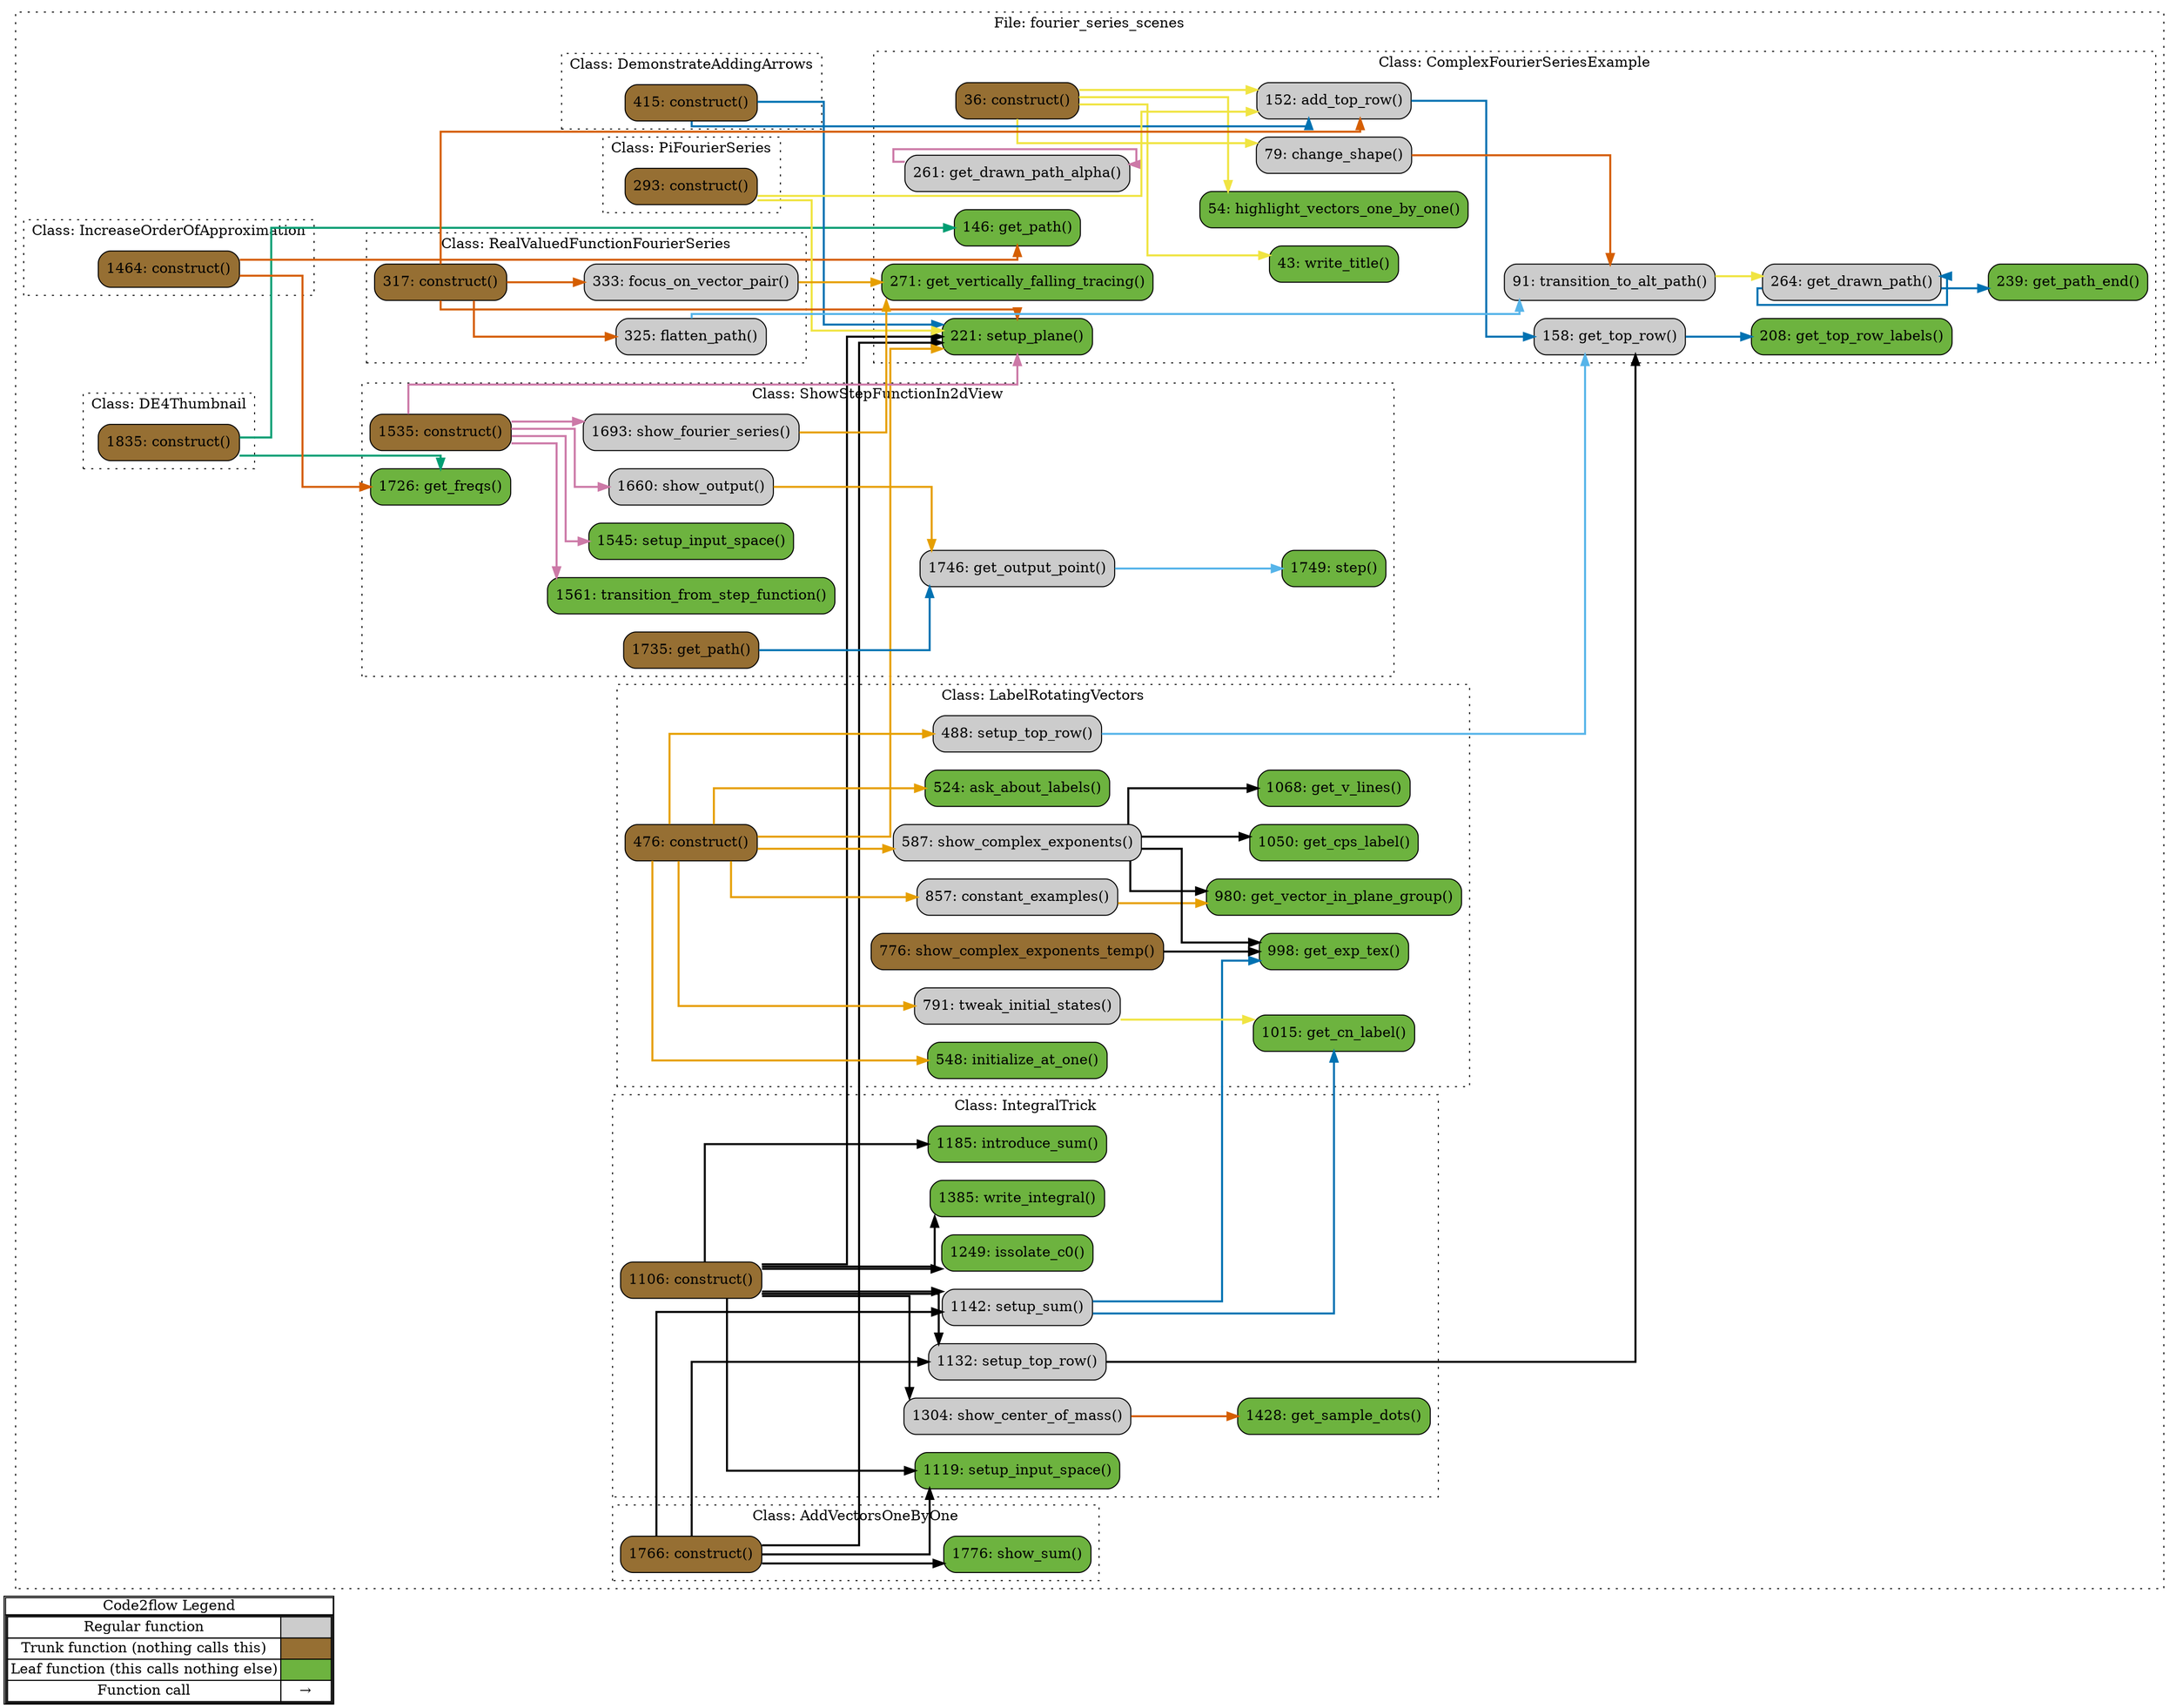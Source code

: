 digraph G {
concentrate=true;
splines="ortho";
rankdir="LR";
subgraph legend{
    rank = min;
    label = "legend";
    Legend [shape=none, margin=0, label = <
        <table cellspacing="0" cellpadding="0" border="1"><tr><td>Code2flow Legend</td></tr><tr><td>
        <table cellspacing="0">
        <tr><td>Regular function</td><td width="50px" bgcolor='#cccccc'></td></tr>
        <tr><td>Trunk function (nothing calls this)</td><td bgcolor='#966F33'></td></tr>
        <tr><td>Leaf function (this calls nothing else)</td><td bgcolor='#6db33f'></td></tr>
        <tr><td>Function call</td><td><font color='black'>&#8594;</font></td></tr>
        </table></td></tr></table>
        >];
}node_519bb678 [label="1766: construct()" name="fourier_series_scenes::AddVectorsOneByOne.construct" shape="rect" style="rounded,filled" fillcolor="#966F33" ];
node_e76580a8 [label="1776: show_sum()" name="fourier_series_scenes::AddVectorsOneByOne.show_sum" shape="rect" style="rounded,filled" fillcolor="#6db33f" ];
node_01df0e7d [label="152: add_top_row()" name="fourier_series_scenes::ComplexFourierSeriesExample.add_top_row" shape="rect" style="rounded,filled" fillcolor="#cccccc" ];
node_9e1d886e [label="79: change_shape()" name="fourier_series_scenes::ComplexFourierSeriesExample.change_shape" shape="rect" style="rounded,filled" fillcolor="#cccccc" ];
node_cb2bb37c [label="36: construct()" name="fourier_series_scenes::ComplexFourierSeriesExample.construct" shape="rect" style="rounded,filled" fillcolor="#966F33" ];
node_80a758d5 [label="264: get_drawn_path()" name="fourier_series_scenes::ComplexFourierSeriesExample.get_drawn_path" shape="rect" style="rounded,filled" fillcolor="#cccccc" ];
node_22e46aef [label="261: get_drawn_path_alpha()" name="fourier_series_scenes::ComplexFourierSeriesExample.get_drawn_path_alpha" shape="rect" style="rounded,filled" fillcolor="#cccccc" ];
node_6139abc5 [label="146: get_path()" name="fourier_series_scenes::ComplexFourierSeriesExample.get_path" shape="rect" style="rounded,filled" fillcolor="#6db33f" ];
node_7bf481b1 [label="239: get_path_end()" name="fourier_series_scenes::ComplexFourierSeriesExample.get_path_end" shape="rect" style="rounded,filled" fillcolor="#6db33f" ];
node_00a2d665 [label="158: get_top_row()" name="fourier_series_scenes::ComplexFourierSeriesExample.get_top_row" shape="rect" style="rounded,filled" fillcolor="#cccccc" ];
node_be5e5cc3 [label="208: get_top_row_labels()" name="fourier_series_scenes::ComplexFourierSeriesExample.get_top_row_labels" shape="rect" style="rounded,filled" fillcolor="#6db33f" ];
node_f55fe510 [label="271: get_vertically_falling_tracing()" name="fourier_series_scenes::ComplexFourierSeriesExample.get_vertically_falling_tracing" shape="rect" style="rounded,filled" fillcolor="#6db33f" ];
node_10882874 [label="54: highlight_vectors_one_by_one()" name="fourier_series_scenes::ComplexFourierSeriesExample.highlight_vectors_one_by_one" shape="rect" style="rounded,filled" fillcolor="#6db33f" ];
node_6c55fa36 [label="221: setup_plane()" name="fourier_series_scenes::ComplexFourierSeriesExample.setup_plane" shape="rect" style="rounded,filled" fillcolor="#6db33f" ];
node_0c7f7114 [label="91: transition_to_alt_path()" name="fourier_series_scenes::ComplexFourierSeriesExample.transition_to_alt_path" shape="rect" style="rounded,filled" fillcolor="#cccccc" ];
node_439ebe08 [label="43: write_title()" name="fourier_series_scenes::ComplexFourierSeriesExample.write_title" shape="rect" style="rounded,filled" fillcolor="#6db33f" ];
node_2fbc069b [label="1835: construct()" name="fourier_series_scenes::DE4Thumbnail.construct" shape="rect" style="rounded,filled" fillcolor="#966F33" ];
node_80effea5 [label="415: construct()" name="fourier_series_scenes::DemonstrateAddingArrows.construct" shape="rect" style="rounded,filled" fillcolor="#966F33" ];
node_7b67b226 [label="1464: construct()" name="fourier_series_scenes::IncreaseOrderOfApproximation.construct" shape="rect" style="rounded,filled" fillcolor="#966F33" ];
node_8db569b8 [label="1106: construct()" name="fourier_series_scenes::IntegralTrick.construct" shape="rect" style="rounded,filled" fillcolor="#966F33" ];
node_c3a63443 [label="1428: get_sample_dots()" name="fourier_series_scenes::IntegralTrick.get_sample_dots" shape="rect" style="rounded,filled" fillcolor="#6db33f" ];
node_c9d050cd [label="1185: introduce_sum()" name="fourier_series_scenes::IntegralTrick.introduce_sum" shape="rect" style="rounded,filled" fillcolor="#6db33f" ];
node_a4e4bae3 [label="1249: issolate_c0()" name="fourier_series_scenes::IntegralTrick.issolate_c0" shape="rect" style="rounded,filled" fillcolor="#6db33f" ];
node_35ce1908 [label="1119: setup_input_space()" name="fourier_series_scenes::IntegralTrick.setup_input_space" shape="rect" style="rounded,filled" fillcolor="#6db33f" ];
node_ed64dfcd [label="1142: setup_sum()" name="fourier_series_scenes::IntegralTrick.setup_sum" shape="rect" style="rounded,filled" fillcolor="#cccccc" ];
node_ffe850f0 [label="1132: setup_top_row()" name="fourier_series_scenes::IntegralTrick.setup_top_row" shape="rect" style="rounded,filled" fillcolor="#cccccc" ];
node_13c57246 [label="1304: show_center_of_mass()" name="fourier_series_scenes::IntegralTrick.show_center_of_mass" shape="rect" style="rounded,filled" fillcolor="#cccccc" ];
node_74664c63 [label="1385: write_integral()" name="fourier_series_scenes::IntegralTrick.write_integral" shape="rect" style="rounded,filled" fillcolor="#6db33f" ];
node_0c768247 [label="524: ask_about_labels()" name="fourier_series_scenes::LabelRotatingVectors.ask_about_labels" shape="rect" style="rounded,filled" fillcolor="#6db33f" ];
node_4b7f75d1 [label="857: constant_examples()" name="fourier_series_scenes::LabelRotatingVectors.constant_examples" shape="rect" style="rounded,filled" fillcolor="#cccccc" ];
node_24a18079 [label="476: construct()" name="fourier_series_scenes::LabelRotatingVectors.construct" shape="rect" style="rounded,filled" fillcolor="#966F33" ];
node_7a9d3098 [label="1015: get_cn_label()" name="fourier_series_scenes::LabelRotatingVectors.get_cn_label" shape="rect" style="rounded,filled" fillcolor="#6db33f" ];
node_50b287fb [label="1050: get_cps_label()" name="fourier_series_scenes::LabelRotatingVectors.get_cps_label" shape="rect" style="rounded,filled" fillcolor="#6db33f" ];
node_9d5a05f3 [label="998: get_exp_tex()" name="fourier_series_scenes::LabelRotatingVectors.get_exp_tex" shape="rect" style="rounded,filled" fillcolor="#6db33f" ];
node_702f82c6 [label="1068: get_v_lines()" name="fourier_series_scenes::LabelRotatingVectors.get_v_lines" shape="rect" style="rounded,filled" fillcolor="#6db33f" ];
node_9c95891a [label="980: get_vector_in_plane_group()" name="fourier_series_scenes::LabelRotatingVectors.get_vector_in_plane_group" shape="rect" style="rounded,filled" fillcolor="#6db33f" ];
node_f60e127e [label="548: initialize_at_one()" name="fourier_series_scenes::LabelRotatingVectors.initialize_at_one" shape="rect" style="rounded,filled" fillcolor="#6db33f" ];
node_bdec219a [label="488: setup_top_row()" name="fourier_series_scenes::LabelRotatingVectors.setup_top_row" shape="rect" style="rounded,filled" fillcolor="#cccccc" ];
node_596be1e0 [label="587: show_complex_exponents()" name="fourier_series_scenes::LabelRotatingVectors.show_complex_exponents" shape="rect" style="rounded,filled" fillcolor="#cccccc" ];
node_3c1cdfe0 [label="776: show_complex_exponents_temp()" name="fourier_series_scenes::LabelRotatingVectors.show_complex_exponents_temp" shape="rect" style="rounded,filled" fillcolor="#966F33" ];
node_b7d98834 [label="791: tweak_initial_states()" name="fourier_series_scenes::LabelRotatingVectors.tweak_initial_states" shape="rect" style="rounded,filled" fillcolor="#cccccc" ];
node_d74cf974 [label="293: construct()" name="fourier_series_scenes::PiFourierSeries.construct" shape="rect" style="rounded,filled" fillcolor="#966F33" ];
node_7088bad6 [label="317: construct()" name="fourier_series_scenes::RealValuedFunctionFourierSeries.construct" shape="rect" style="rounded,filled" fillcolor="#966F33" ];
node_5ce95dda [label="325: flatten_path()" name="fourier_series_scenes::RealValuedFunctionFourierSeries.flatten_path" shape="rect" style="rounded,filled" fillcolor="#cccccc" ];
node_c3044211 [label="333: focus_on_vector_pair()" name="fourier_series_scenes::RealValuedFunctionFourierSeries.focus_on_vector_pair" shape="rect" style="rounded,filled" fillcolor="#cccccc" ];
node_1e5f6f47 [label="1535: construct()" name="fourier_series_scenes::ShowStepFunctionIn2dView.construct" shape="rect" style="rounded,filled" fillcolor="#966F33" ];
node_5e256daf [label="1726: get_freqs()" name="fourier_series_scenes::ShowStepFunctionIn2dView.get_freqs" shape="rect" style="rounded,filled" fillcolor="#6db33f" ];
node_6488594a [label="1746: get_output_point()" name="fourier_series_scenes::ShowStepFunctionIn2dView.get_output_point" shape="rect" style="rounded,filled" fillcolor="#cccccc" ];
node_5656d845 [label="1735: get_path()" name="fourier_series_scenes::ShowStepFunctionIn2dView.get_path" shape="rect" style="rounded,filled" fillcolor="#966F33" ];
node_748576a5 [label="1545: setup_input_space()" name="fourier_series_scenes::ShowStepFunctionIn2dView.setup_input_space" shape="rect" style="rounded,filled" fillcolor="#6db33f" ];
node_27d4ceb9 [label="1693: show_fourier_series()" name="fourier_series_scenes::ShowStepFunctionIn2dView.show_fourier_series" shape="rect" style="rounded,filled" fillcolor="#cccccc" ];
node_0ef207a9 [label="1660: show_output()" name="fourier_series_scenes::ShowStepFunctionIn2dView.show_output" shape="rect" style="rounded,filled" fillcolor="#cccccc" ];
node_da82bec3 [label="1749: step()" name="fourier_series_scenes::ShowStepFunctionIn2dView.step" shape="rect" style="rounded,filled" fillcolor="#6db33f" ];
node_c960b1c9 [label="1561: transition_from_step_function()" name="fourier_series_scenes::ShowStepFunctionIn2dView.transition_from_step_function" shape="rect" style="rounded,filled" fillcolor="#6db33f" ];
node_519bb678 -> node_e76580a8 [color="#000000" penwidth="2"];
node_519bb678 -> node_6c55fa36 [color="#000000" penwidth="2"];
node_519bb678 -> node_35ce1908 [color="#000000" penwidth="2"];
node_519bb678 -> node_ed64dfcd [color="#000000" penwidth="2"];
node_519bb678 -> node_ffe850f0 [color="#000000" penwidth="2"];
node_01df0e7d -> node_00a2d665 [color="#0072B2" penwidth="2"];
node_9e1d886e -> node_0c7f7114 [color="#D55E00" penwidth="2"];
node_cb2bb37c -> node_01df0e7d [color="#F0E442" penwidth="2"];
node_cb2bb37c -> node_9e1d886e [color="#F0E442" penwidth="2"];
node_cb2bb37c -> node_10882874 [color="#F0E442" penwidth="2"];
node_cb2bb37c -> node_439ebe08 [color="#F0E442" penwidth="2"];
node_80a758d5 -> node_80a758d5 [color="#0072B2" penwidth="2"];
node_80a758d5 -> node_7bf481b1 [color="#0072B2" penwidth="2"];
node_22e46aef -> node_22e46aef [color="#CC79A7" penwidth="2"];
node_00a2d665 -> node_be5e5cc3 [color="#0072B2" penwidth="2"];
node_0c7f7114 -> node_80a758d5 [color="#F0E442" penwidth="2"];
node_2fbc069b -> node_6139abc5 [color="#009E73" penwidth="2"];
node_2fbc069b -> node_5e256daf [color="#009E73" penwidth="2"];
node_80effea5 -> node_01df0e7d [color="#0072B2" penwidth="2"];
node_80effea5 -> node_6c55fa36 [color="#0072B2" penwidth="2"];
node_7b67b226 -> node_6139abc5 [color="#D55E00" penwidth="2"];
node_7b67b226 -> node_5e256daf [color="#D55E00" penwidth="2"];
node_8db569b8 -> node_6c55fa36 [color="#000000" penwidth="2"];
node_8db569b8 -> node_c9d050cd [color="#000000" penwidth="2"];
node_8db569b8 -> node_a4e4bae3 [color="#000000" penwidth="2"];
node_8db569b8 -> node_35ce1908 [color="#000000" penwidth="2"];
node_8db569b8 -> node_ed64dfcd [color="#000000" penwidth="2"];
node_8db569b8 -> node_ffe850f0 [color="#000000" penwidth="2"];
node_8db569b8 -> node_13c57246 [color="#000000" penwidth="2"];
node_8db569b8 -> node_74664c63 [color="#000000" penwidth="2"];
node_ed64dfcd -> node_7a9d3098 [color="#0072B2" penwidth="2"];
node_ed64dfcd -> node_9d5a05f3 [color="#0072B2" penwidth="2"];
node_ffe850f0 -> node_00a2d665 [color="#000000" penwidth="2"];
node_13c57246 -> node_c3a63443 [color="#D55E00" penwidth="2"];
node_4b7f75d1 -> node_9c95891a [color="#E69F00" penwidth="2"];
node_4b7f75d1 -> node_9c95891a [color="#E69F00" penwidth="2"];
node_24a18079 -> node_6c55fa36 [color="#E69F00" penwidth="2"];
node_24a18079 -> node_0c768247 [color="#E69F00" penwidth="2"];
node_24a18079 -> node_4b7f75d1 [color="#E69F00" penwidth="2"];
node_24a18079 -> node_f60e127e [color="#E69F00" penwidth="2"];
node_24a18079 -> node_bdec219a [color="#E69F00" penwidth="2"];
node_24a18079 -> node_596be1e0 [color="#E69F00" penwidth="2"];
node_24a18079 -> node_b7d98834 [color="#E69F00" penwidth="2"];
node_bdec219a -> node_00a2d665 [color="#56B4E9" penwidth="2"];
node_596be1e0 -> node_50b287fb [color="#000000" penwidth="2"];
node_596be1e0 -> node_50b287fb [color="#000000" penwidth="2"];
node_596be1e0 -> node_50b287fb [color="#000000" penwidth="2"];
node_596be1e0 -> node_9d5a05f3 [color="#000000" penwidth="2"];
node_596be1e0 -> node_9d5a05f3 [color="#000000" penwidth="2"];
node_596be1e0 -> node_9d5a05f3 [color="#000000" penwidth="2"];
node_596be1e0 -> node_9d5a05f3 [color="#000000" penwidth="2"];
node_596be1e0 -> node_9d5a05f3 [color="#000000" penwidth="2"];
node_596be1e0 -> node_9d5a05f3 [color="#000000" penwidth="2"];
node_596be1e0 -> node_9d5a05f3 [color="#000000" penwidth="2"];
node_596be1e0 -> node_9d5a05f3 [color="#000000" penwidth="2"];
node_596be1e0 -> node_702f82c6 [color="#000000" penwidth="2"];
node_596be1e0 -> node_9c95891a [color="#000000" penwidth="2"];
node_596be1e0 -> node_9c95891a [color="#000000" penwidth="2"];
node_596be1e0 -> node_9c95891a [color="#000000" penwidth="2"];
node_3c1cdfe0 -> node_9d5a05f3 [color="#000000" penwidth="2"];
node_3c1cdfe0 -> node_9d5a05f3 [color="#000000" penwidth="2"];
node_b7d98834 -> node_7a9d3098 [color="#F0E442" penwidth="2"];
node_b7d98834 -> node_7a9d3098 [color="#F0E442" penwidth="2"];
node_d74cf974 -> node_01df0e7d [color="#F0E442" penwidth="2"];
node_d74cf974 -> node_6c55fa36 [color="#F0E442" penwidth="2"];
node_7088bad6 -> node_01df0e7d [color="#D55E00" penwidth="2"];
node_7088bad6 -> node_6c55fa36 [color="#D55E00" penwidth="2"];
node_7088bad6 -> node_5ce95dda [color="#D55E00" penwidth="2"];
node_7088bad6 -> node_c3044211 [color="#D55E00" penwidth="2"];
node_5ce95dda -> node_0c7f7114 [color="#56B4E9" penwidth="2"];
node_c3044211 -> node_f55fe510 [color="#E69F00" penwidth="2"];
node_c3044211 -> node_f55fe510 [color="#E69F00" penwidth="2"];
node_c3044211 -> node_f55fe510 [color="#E69F00" penwidth="2"];
node_1e5f6f47 -> node_6c55fa36 [color="#CC79A7" penwidth="2"];
node_1e5f6f47 -> node_748576a5 [color="#CC79A7" penwidth="2"];
node_1e5f6f47 -> node_27d4ceb9 [color="#CC79A7" penwidth="2"];
node_1e5f6f47 -> node_0ef207a9 [color="#CC79A7" penwidth="2"];
node_1e5f6f47 -> node_c960b1c9 [color="#CC79A7" penwidth="2"];
node_6488594a -> node_da82bec3 [color="#56B4E9" penwidth="2"];
node_5656d845 -> node_6488594a [color="#0072B2" penwidth="2"];
node_27d4ceb9 -> node_f55fe510 [color="#E69F00" penwidth="2"];
node_0ef207a9 -> node_6488594a [color="#E69F00" penwidth="2"];
subgraph cluster_c63b0835 {
    label="File: fourier_series_scenes";
    name="fourier_series_scenes";
    style="filled";
    graph[style=dotted];
    subgraph cluster_05605fba {
        node_cb2bb37c node_439ebe08 node_10882874 node_9e1d886e node_0c7f7114 node_6139abc5 node_01df0e7d node_00a2d665 node_be5e5cc3 node_6c55fa36 node_7bf481b1 node_22e46aef node_80a758d5 node_f55fe510;
        label="Class: ComplexFourierSeriesExample";
        name="ComplexFourierSeriesExample";
        style="filled";
        graph[style=dotted];
    };
    subgraph cluster_edd7524e {
        node_d74cf974;
        label="Class: PiFourierSeries";
        name="PiFourierSeries";
        style="filled";
        graph[style=dotted];
    };
    subgraph cluster_8e2e2009 {
        node_7088bad6 node_5ce95dda node_c3044211;
        label="Class: RealValuedFunctionFourierSeries";
        name="RealValuedFunctionFourierSeries";
        style="filled";
        graph[style=dotted];
    };
    subgraph cluster_3fe7df86 {
        node_80effea5;
        label="Class: DemonstrateAddingArrows";
        name="DemonstrateAddingArrows";
        style="filled";
        graph[style=dotted];
    };
    subgraph cluster_3416336f {
        node_24a18079 node_bdec219a node_0c768247 node_f60e127e node_596be1e0 node_3c1cdfe0 node_b7d98834 node_4b7f75d1 node_9c95891a node_9d5a05f3 node_7a9d3098 node_50b287fb node_702f82c6;
        label="Class: LabelRotatingVectors";
        name="LabelRotatingVectors";
        style="filled";
        graph[style=dotted];
    };
    subgraph cluster_fa9459fb {
        node_8db569b8 node_35ce1908 node_ffe850f0 node_ed64dfcd node_c9d050cd node_a4e4bae3 node_13c57246 node_74664c63 node_c3a63443;
        label="Class: IntegralTrick";
        name="IntegralTrick";
        style="filled";
        graph[style=dotted];
    };
    subgraph cluster_7626d37d {
        node_7b67b226;
        label="Class: IncreaseOrderOfApproximation";
        name="IncreaseOrderOfApproximation";
        style="filled";
        graph[style=dotted];
    };
    subgraph cluster_211fe110 {
        node_1e5f6f47 node_748576a5 node_c960b1c9 node_0ef207a9 node_27d4ceb9 node_5e256daf node_5656d845 node_6488594a node_da82bec3;
        label="Class: ShowStepFunctionIn2dView";
        name="ShowStepFunctionIn2dView";
        style="filled";
        graph[style=dotted];
    };
    subgraph cluster_d4881b0d {
        node_519bb678 node_e76580a8;
        label="Class: AddVectorsOneByOne";
        name="AddVectorsOneByOne";
        style="filled";
        graph[style=dotted];
    };
    subgraph cluster_3db5cbdc {
        node_2fbc069b;
        label="Class: DE4Thumbnail";
        name="DE4Thumbnail";
        style="filled";
        graph[style=dotted];
    };
};
}

